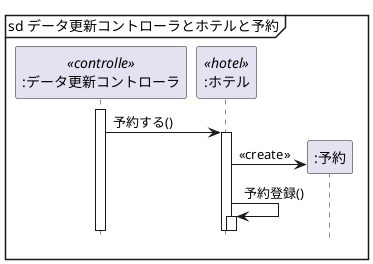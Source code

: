 @startuml
hide footbox
participant ":データ更新コントローラ" as a << controlle >>
participant ":ホテル" as b <<hotel>>
participant ":予約" as c
mainframe sd データ更新コントローラとホテルと予約
activate a
a -> b :予約する()
create c
activate b
b -> c:<<create>>
b -> b :予約登録()
activate b
@enduml